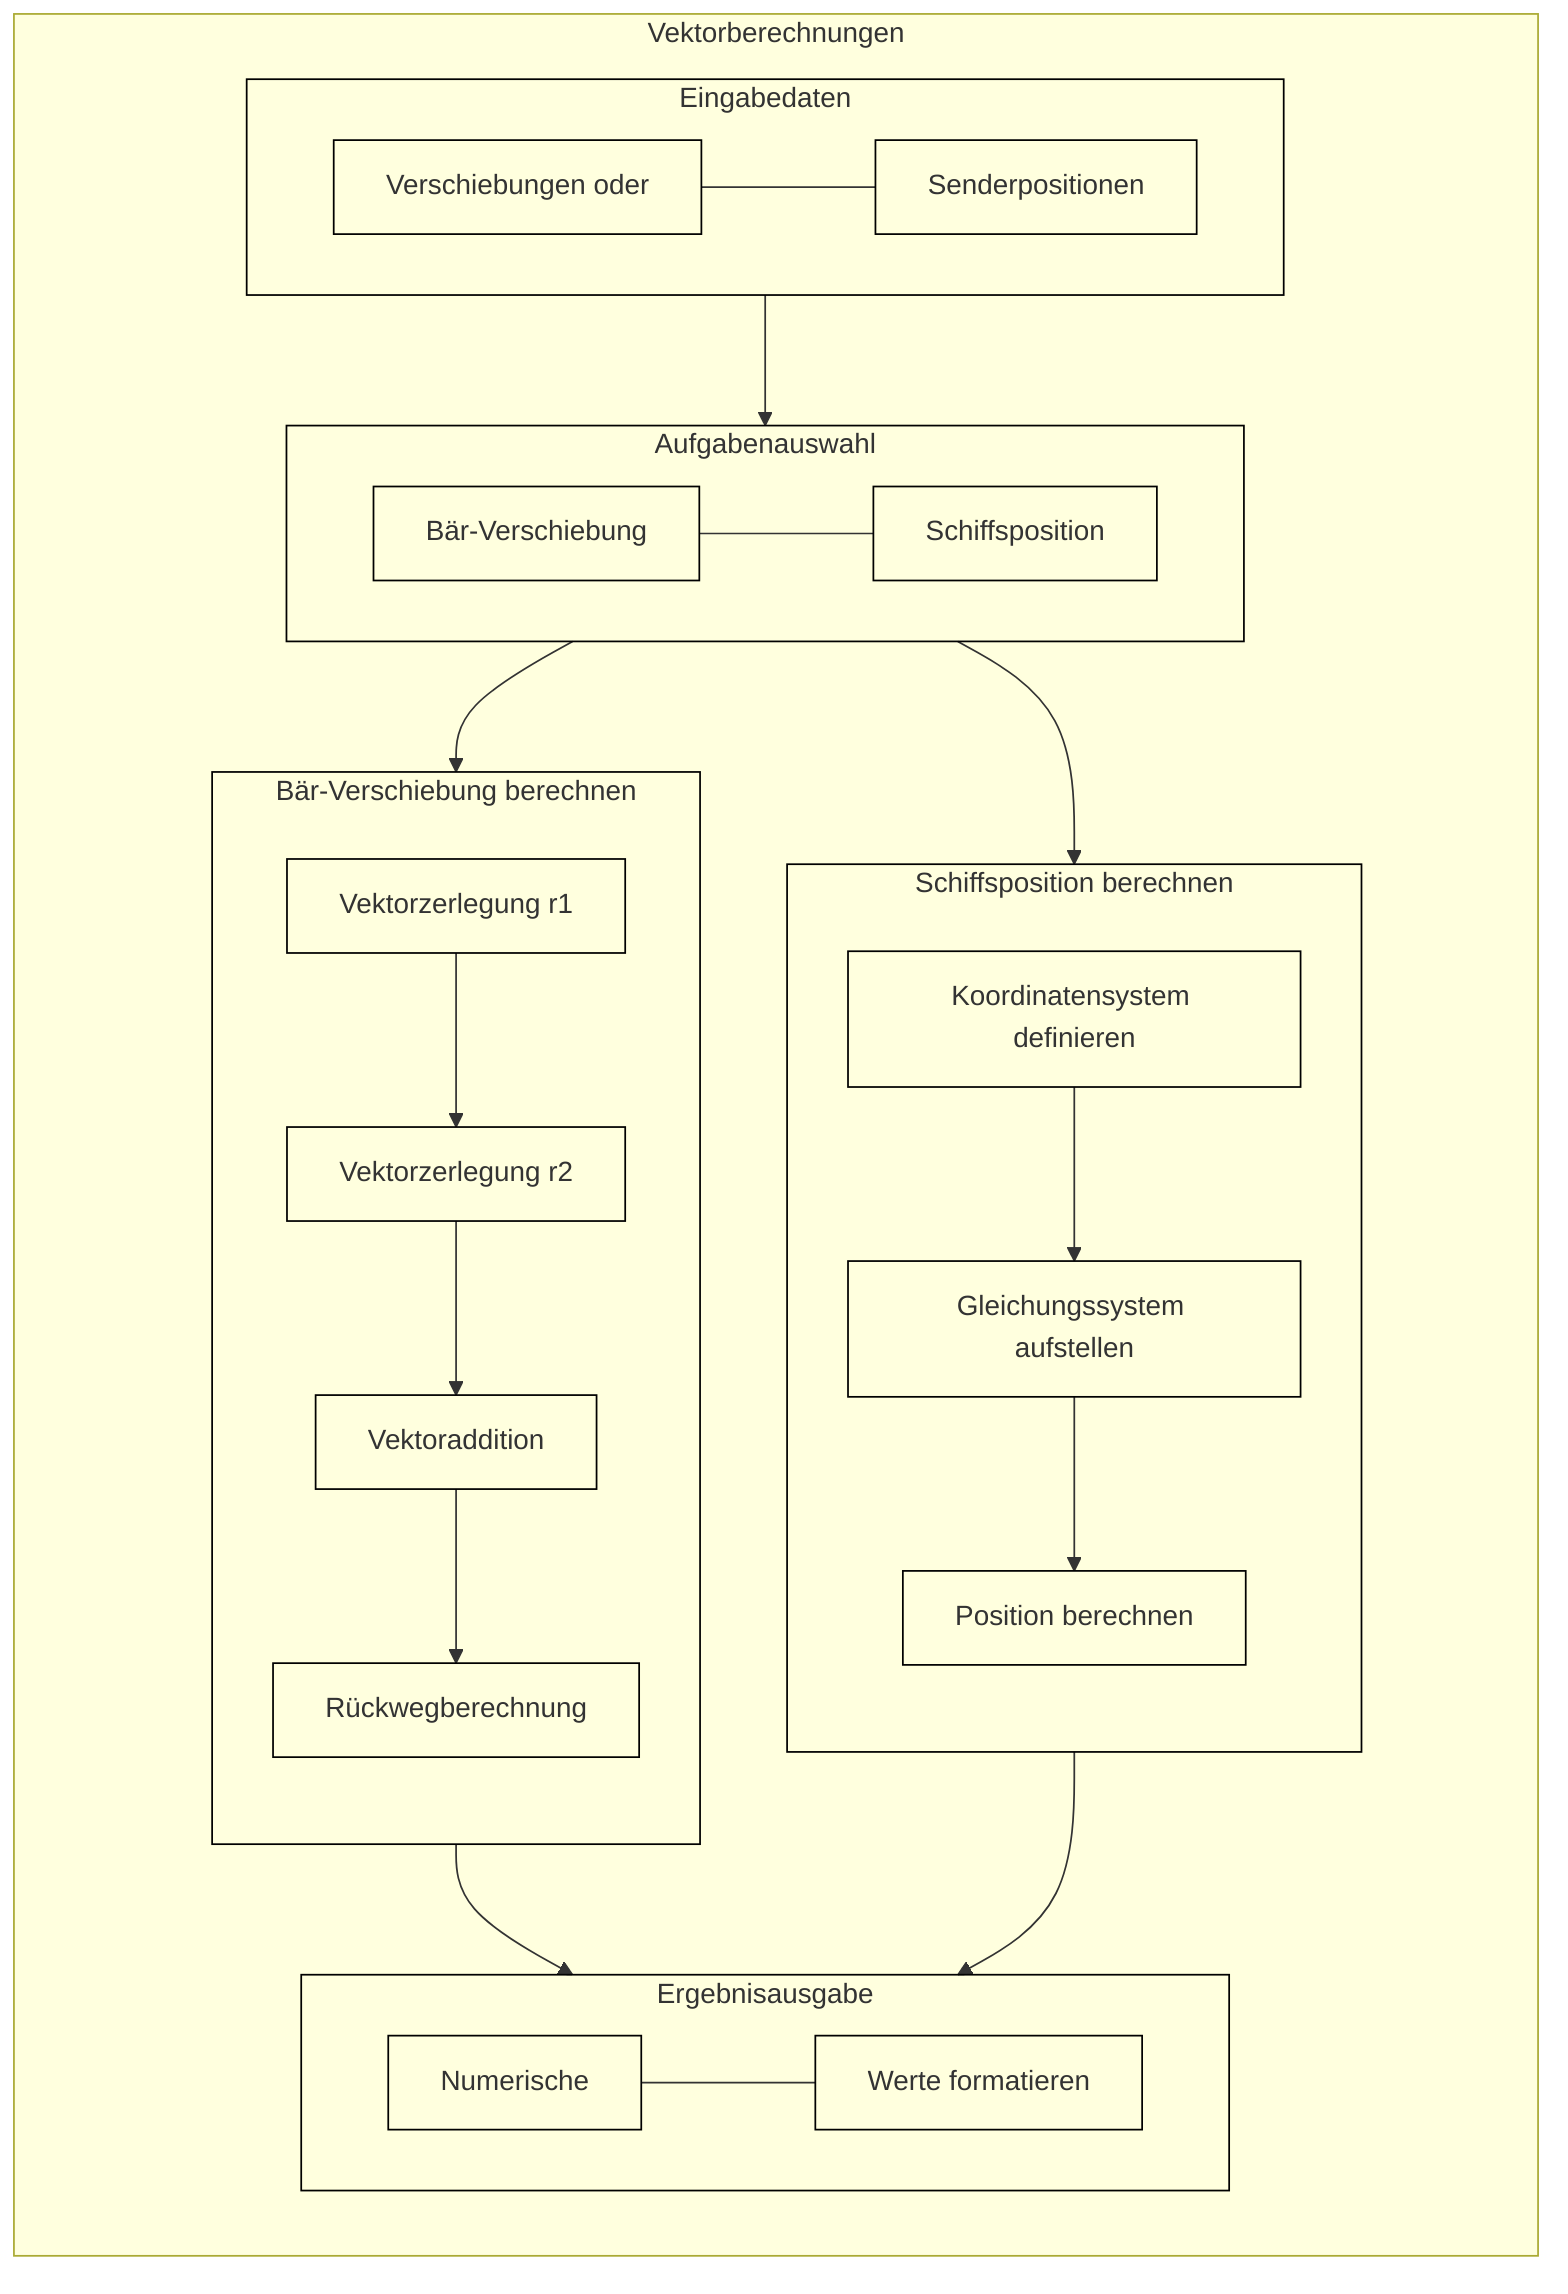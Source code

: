 flowchart TB
    subgraph Hauptprogramm[Vektorberechnungen]
        direction TB
        
        subgraph Eingabe[Eingabedaten]
            direction LR
            E1[Verschiebungen oder] --- E2[Senderpositionen]
            style Eingabe fill:none,stroke:#000
        end

        subgraph Auswahl[Aufgabenauswahl]
            direction LR
            A1[Bär-Verschiebung] --- A2[Schiffsposition]
            style Auswahl fill:none,stroke:#000
        end

        subgraph BärRechnung[Bär-Verschiebung berechnen]
            direction TB
            B1[Vektorzerlegung r1] --> B2[Vektorzerlegung r2]
            B2 --> B3[Vektoraddition]
            B3 --> B4[Rückwegberechnung]
            style BärRechnung fill:none,stroke:#000
        end

        subgraph SchiffRechnung[Schiffsposition berechnen]
            direction TB
            S1[Koordinatensystem definieren] --> S2[Gleichungssystem aufstellen]
            S2 --> S3[Position berechnen]
            style SchiffRechnung fill:none,stroke:#000
        end

        subgraph Ausgabe[Ergebnisausgabe]
            direction LR
            O1[Numerische] --- O2[Werte formatieren]
            style Ausgabe fill:none,stroke:#000
        end

        Eingabe --> Auswahl
        Auswahl --> BärRechnung
        Auswahl --> SchiffRechnung
        BärRechnung --> Ausgabe
        SchiffRechnung --> Ausgabe
    end

classDef default fill:none,stroke:#000;